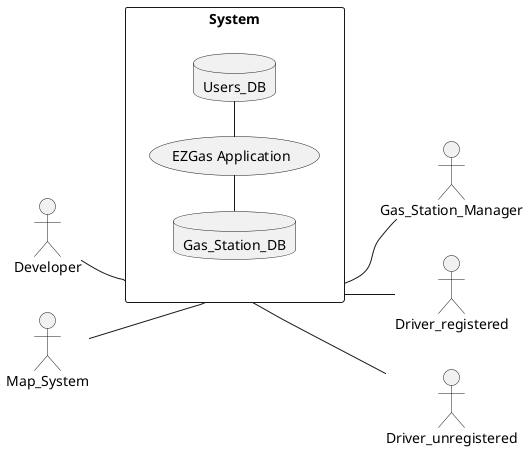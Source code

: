 @startuml
left to right direction
actor Gas_Station_Manager as gsm
actor Developer as dev
actor Map_System as ms
actor Driver_registered as drvR
actor Driver_unregistered as drvUR
rectangle "System"{
	database "Gas_Station_DB" {
	}
	database "Users_DB" {
	}
	(EZGas Application) -left- Gas_Station_DB
	(EZGas Application) -right- Users_DB
}
System -down- drvR
System -down- drvUR
System -down- gsm
System -up- ms
System -up- dev
@enduml
